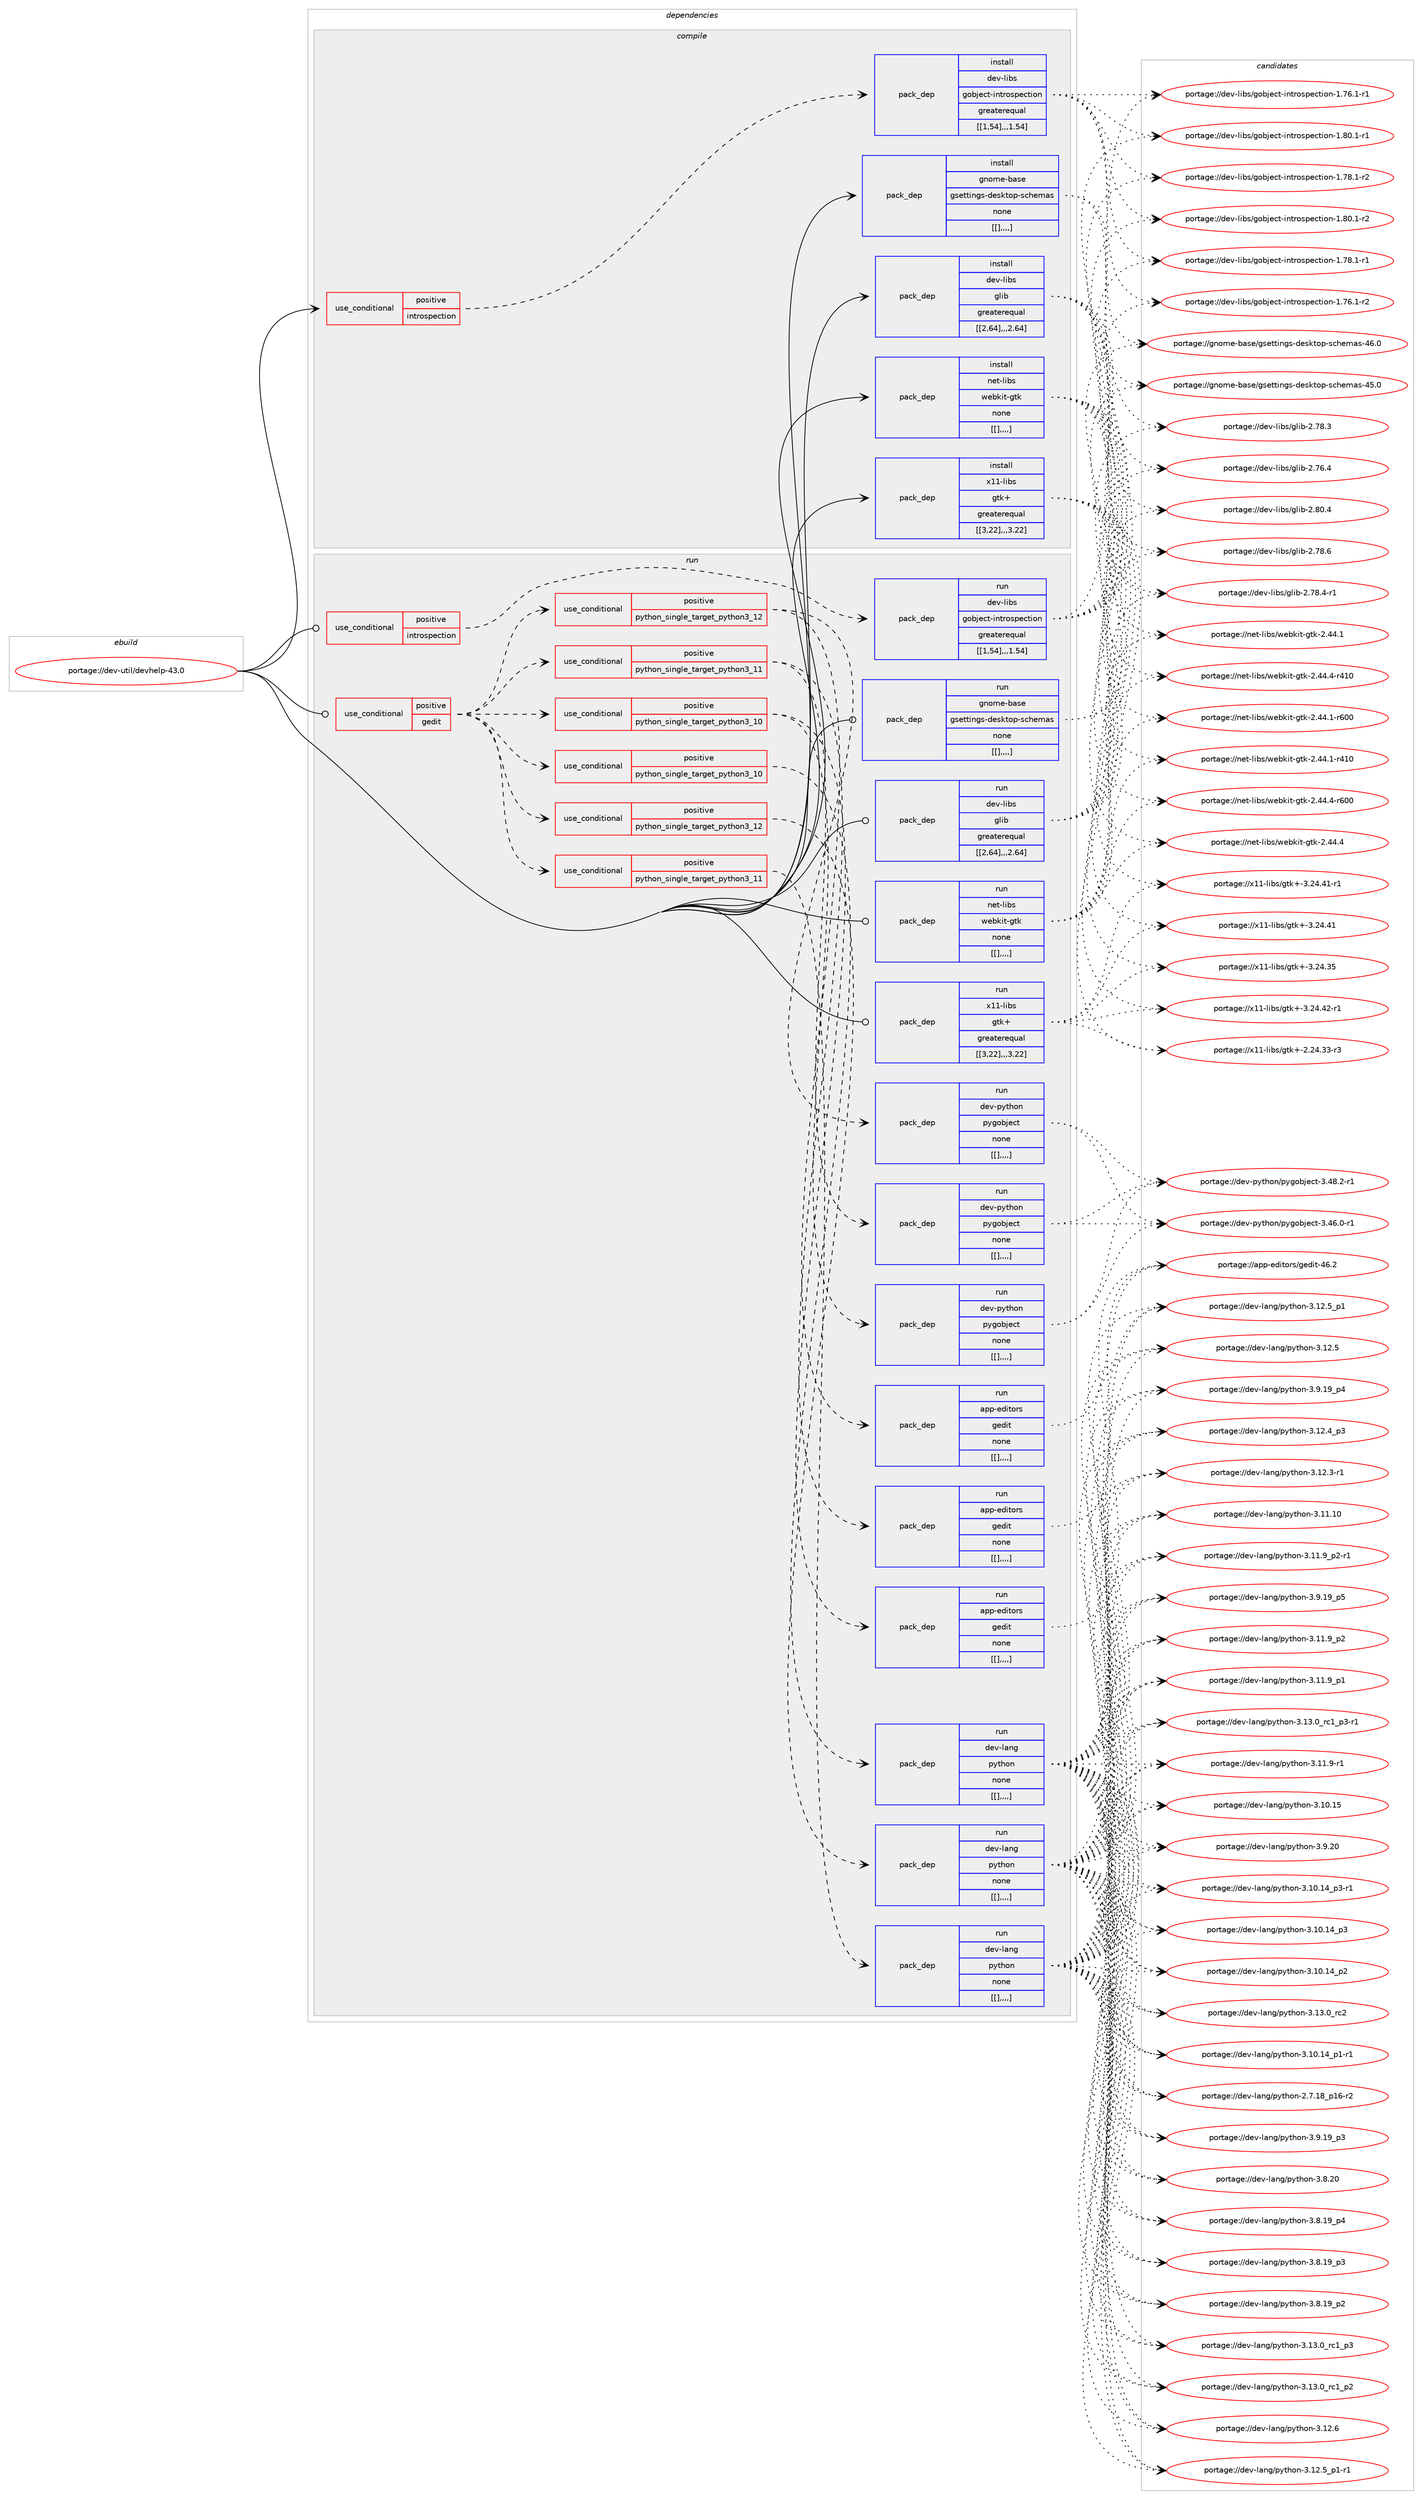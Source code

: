 digraph prolog {

# *************
# Graph options
# *************

newrank=true;
concentrate=true;
compound=true;
graph [rankdir=LR,fontname=Helvetica,fontsize=10,ranksep=1.5];#, ranksep=2.5, nodesep=0.2];
edge  [arrowhead=vee];
node  [fontname=Helvetica,fontsize=10];

# **********
# The ebuild
# **********

subgraph cluster_leftcol {
color=gray;
label=<<i>ebuild</i>>;
id [label="portage://dev-util/devhelp-43.0", color=red, width=4, href="../dev-util/devhelp-43.0.svg"];
}

# ****************
# The dependencies
# ****************

subgraph cluster_midcol {
color=gray;
label=<<i>dependencies</i>>;
subgraph cluster_compile {
fillcolor="#eeeeee";
style=filled;
label=<<i>compile</i>>;
subgraph cond62006 {
dependency217592 [label=<<TABLE BORDER="0" CELLBORDER="1" CELLSPACING="0" CELLPADDING="4"><TR><TD ROWSPAN="3" CELLPADDING="10">use_conditional</TD></TR><TR><TD>positive</TD></TR><TR><TD>introspection</TD></TR></TABLE>>, shape=none, color=red];
subgraph pack154190 {
dependency217593 [label=<<TABLE BORDER="0" CELLBORDER="1" CELLSPACING="0" CELLPADDING="4" WIDTH="220"><TR><TD ROWSPAN="6" CELLPADDING="30">pack_dep</TD></TR><TR><TD WIDTH="110">install</TD></TR><TR><TD>dev-libs</TD></TR><TR><TD>gobject-introspection</TD></TR><TR><TD>greaterequal</TD></TR><TR><TD>[[1,54],,,1.54]</TD></TR></TABLE>>, shape=none, color=blue];
}
dependency217592:e -> dependency217593:w [weight=20,style="dashed",arrowhead="vee"];
}
id:e -> dependency217592:w [weight=20,style="solid",arrowhead="vee"];
subgraph pack154191 {
dependency217594 [label=<<TABLE BORDER="0" CELLBORDER="1" CELLSPACING="0" CELLPADDING="4" WIDTH="220"><TR><TD ROWSPAN="6" CELLPADDING="30">pack_dep</TD></TR><TR><TD WIDTH="110">install</TD></TR><TR><TD>dev-libs</TD></TR><TR><TD>glib</TD></TR><TR><TD>greaterequal</TD></TR><TR><TD>[[2,64],,,2.64]</TD></TR></TABLE>>, shape=none, color=blue];
}
id:e -> dependency217594:w [weight=20,style="solid",arrowhead="vee"];
subgraph pack154192 {
dependency217595 [label=<<TABLE BORDER="0" CELLBORDER="1" CELLSPACING="0" CELLPADDING="4" WIDTH="220"><TR><TD ROWSPAN="6" CELLPADDING="30">pack_dep</TD></TR><TR><TD WIDTH="110">install</TD></TR><TR><TD>gnome-base</TD></TR><TR><TD>gsettings-desktop-schemas</TD></TR><TR><TD>none</TD></TR><TR><TD>[[],,,,]</TD></TR></TABLE>>, shape=none, color=blue];
}
id:e -> dependency217595:w [weight=20,style="solid",arrowhead="vee"];
subgraph pack154193 {
dependency217596 [label=<<TABLE BORDER="0" CELLBORDER="1" CELLSPACING="0" CELLPADDING="4" WIDTH="220"><TR><TD ROWSPAN="6" CELLPADDING="30">pack_dep</TD></TR><TR><TD WIDTH="110">install</TD></TR><TR><TD>net-libs</TD></TR><TR><TD>webkit-gtk</TD></TR><TR><TD>none</TD></TR><TR><TD>[[],,,,]</TD></TR></TABLE>>, shape=none, color=blue];
}
id:e -> dependency217596:w [weight=20,style="solid",arrowhead="vee"];
subgraph pack154194 {
dependency217597 [label=<<TABLE BORDER="0" CELLBORDER="1" CELLSPACING="0" CELLPADDING="4" WIDTH="220"><TR><TD ROWSPAN="6" CELLPADDING="30">pack_dep</TD></TR><TR><TD WIDTH="110">install</TD></TR><TR><TD>x11-libs</TD></TR><TR><TD>gtk+</TD></TR><TR><TD>greaterequal</TD></TR><TR><TD>[[3,22],,,3.22]</TD></TR></TABLE>>, shape=none, color=blue];
}
id:e -> dependency217597:w [weight=20,style="solid",arrowhead="vee"];
}
subgraph cluster_compileandrun {
fillcolor="#eeeeee";
style=filled;
label=<<i>compile and run</i>>;
}
subgraph cluster_run {
fillcolor="#eeeeee";
style=filled;
label=<<i>run</i>>;
subgraph cond62007 {
dependency217598 [label=<<TABLE BORDER="0" CELLBORDER="1" CELLSPACING="0" CELLPADDING="4"><TR><TD ROWSPAN="3" CELLPADDING="10">use_conditional</TD></TR><TR><TD>positive</TD></TR><TR><TD>gedit</TD></TR></TABLE>>, shape=none, color=red];
subgraph cond62008 {
dependency217599 [label=<<TABLE BORDER="0" CELLBORDER="1" CELLSPACING="0" CELLPADDING="4"><TR><TD ROWSPAN="3" CELLPADDING="10">use_conditional</TD></TR><TR><TD>positive</TD></TR><TR><TD>python_single_target_python3_10</TD></TR></TABLE>>, shape=none, color=red];
subgraph pack154195 {
dependency217600 [label=<<TABLE BORDER="0" CELLBORDER="1" CELLSPACING="0" CELLPADDING="4" WIDTH="220"><TR><TD ROWSPAN="6" CELLPADDING="30">pack_dep</TD></TR><TR><TD WIDTH="110">run</TD></TR><TR><TD>dev-lang</TD></TR><TR><TD>python</TD></TR><TR><TD>none</TD></TR><TR><TD>[[],,,,]</TD></TR></TABLE>>, shape=none, color=blue];
}
dependency217599:e -> dependency217600:w [weight=20,style="dashed",arrowhead="vee"];
}
dependency217598:e -> dependency217599:w [weight=20,style="dashed",arrowhead="vee"];
subgraph cond62009 {
dependency217601 [label=<<TABLE BORDER="0" CELLBORDER="1" CELLSPACING="0" CELLPADDING="4"><TR><TD ROWSPAN="3" CELLPADDING="10">use_conditional</TD></TR><TR><TD>positive</TD></TR><TR><TD>python_single_target_python3_11</TD></TR></TABLE>>, shape=none, color=red];
subgraph pack154196 {
dependency217602 [label=<<TABLE BORDER="0" CELLBORDER="1" CELLSPACING="0" CELLPADDING="4" WIDTH="220"><TR><TD ROWSPAN="6" CELLPADDING="30">pack_dep</TD></TR><TR><TD WIDTH="110">run</TD></TR><TR><TD>dev-lang</TD></TR><TR><TD>python</TD></TR><TR><TD>none</TD></TR><TR><TD>[[],,,,]</TD></TR></TABLE>>, shape=none, color=blue];
}
dependency217601:e -> dependency217602:w [weight=20,style="dashed",arrowhead="vee"];
}
dependency217598:e -> dependency217601:w [weight=20,style="dashed",arrowhead="vee"];
subgraph cond62010 {
dependency217603 [label=<<TABLE BORDER="0" CELLBORDER="1" CELLSPACING="0" CELLPADDING="4"><TR><TD ROWSPAN="3" CELLPADDING="10">use_conditional</TD></TR><TR><TD>positive</TD></TR><TR><TD>python_single_target_python3_12</TD></TR></TABLE>>, shape=none, color=red];
subgraph pack154197 {
dependency217604 [label=<<TABLE BORDER="0" CELLBORDER="1" CELLSPACING="0" CELLPADDING="4" WIDTH="220"><TR><TD ROWSPAN="6" CELLPADDING="30">pack_dep</TD></TR><TR><TD WIDTH="110">run</TD></TR><TR><TD>dev-lang</TD></TR><TR><TD>python</TD></TR><TR><TD>none</TD></TR><TR><TD>[[],,,,]</TD></TR></TABLE>>, shape=none, color=blue];
}
dependency217603:e -> dependency217604:w [weight=20,style="dashed",arrowhead="vee"];
}
dependency217598:e -> dependency217603:w [weight=20,style="dashed",arrowhead="vee"];
subgraph cond62011 {
dependency217605 [label=<<TABLE BORDER="0" CELLBORDER="1" CELLSPACING="0" CELLPADDING="4"><TR><TD ROWSPAN="3" CELLPADDING="10">use_conditional</TD></TR><TR><TD>positive</TD></TR><TR><TD>python_single_target_python3_10</TD></TR></TABLE>>, shape=none, color=red];
subgraph pack154198 {
dependency217606 [label=<<TABLE BORDER="0" CELLBORDER="1" CELLSPACING="0" CELLPADDING="4" WIDTH="220"><TR><TD ROWSPAN="6" CELLPADDING="30">pack_dep</TD></TR><TR><TD WIDTH="110">run</TD></TR><TR><TD>app-editors</TD></TR><TR><TD>gedit</TD></TR><TR><TD>none</TD></TR><TR><TD>[[],,,,]</TD></TR></TABLE>>, shape=none, color=blue];
}
dependency217605:e -> dependency217606:w [weight=20,style="dashed",arrowhead="vee"];
subgraph pack154199 {
dependency217607 [label=<<TABLE BORDER="0" CELLBORDER="1" CELLSPACING="0" CELLPADDING="4" WIDTH="220"><TR><TD ROWSPAN="6" CELLPADDING="30">pack_dep</TD></TR><TR><TD WIDTH="110">run</TD></TR><TR><TD>dev-python</TD></TR><TR><TD>pygobject</TD></TR><TR><TD>none</TD></TR><TR><TD>[[],,,,]</TD></TR></TABLE>>, shape=none, color=blue];
}
dependency217605:e -> dependency217607:w [weight=20,style="dashed",arrowhead="vee"];
}
dependency217598:e -> dependency217605:w [weight=20,style="dashed",arrowhead="vee"];
subgraph cond62012 {
dependency217608 [label=<<TABLE BORDER="0" CELLBORDER="1" CELLSPACING="0" CELLPADDING="4"><TR><TD ROWSPAN="3" CELLPADDING="10">use_conditional</TD></TR><TR><TD>positive</TD></TR><TR><TD>python_single_target_python3_11</TD></TR></TABLE>>, shape=none, color=red];
subgraph pack154200 {
dependency217609 [label=<<TABLE BORDER="0" CELLBORDER="1" CELLSPACING="0" CELLPADDING="4" WIDTH="220"><TR><TD ROWSPAN="6" CELLPADDING="30">pack_dep</TD></TR><TR><TD WIDTH="110">run</TD></TR><TR><TD>app-editors</TD></TR><TR><TD>gedit</TD></TR><TR><TD>none</TD></TR><TR><TD>[[],,,,]</TD></TR></TABLE>>, shape=none, color=blue];
}
dependency217608:e -> dependency217609:w [weight=20,style="dashed",arrowhead="vee"];
subgraph pack154201 {
dependency217610 [label=<<TABLE BORDER="0" CELLBORDER="1" CELLSPACING="0" CELLPADDING="4" WIDTH="220"><TR><TD ROWSPAN="6" CELLPADDING="30">pack_dep</TD></TR><TR><TD WIDTH="110">run</TD></TR><TR><TD>dev-python</TD></TR><TR><TD>pygobject</TD></TR><TR><TD>none</TD></TR><TR><TD>[[],,,,]</TD></TR></TABLE>>, shape=none, color=blue];
}
dependency217608:e -> dependency217610:w [weight=20,style="dashed",arrowhead="vee"];
}
dependency217598:e -> dependency217608:w [weight=20,style="dashed",arrowhead="vee"];
subgraph cond62013 {
dependency217611 [label=<<TABLE BORDER="0" CELLBORDER="1" CELLSPACING="0" CELLPADDING="4"><TR><TD ROWSPAN="3" CELLPADDING="10">use_conditional</TD></TR><TR><TD>positive</TD></TR><TR><TD>python_single_target_python3_12</TD></TR></TABLE>>, shape=none, color=red];
subgraph pack154202 {
dependency217612 [label=<<TABLE BORDER="0" CELLBORDER="1" CELLSPACING="0" CELLPADDING="4" WIDTH="220"><TR><TD ROWSPAN="6" CELLPADDING="30">pack_dep</TD></TR><TR><TD WIDTH="110">run</TD></TR><TR><TD>app-editors</TD></TR><TR><TD>gedit</TD></TR><TR><TD>none</TD></TR><TR><TD>[[],,,,]</TD></TR></TABLE>>, shape=none, color=blue];
}
dependency217611:e -> dependency217612:w [weight=20,style="dashed",arrowhead="vee"];
subgraph pack154203 {
dependency217613 [label=<<TABLE BORDER="0" CELLBORDER="1" CELLSPACING="0" CELLPADDING="4" WIDTH="220"><TR><TD ROWSPAN="6" CELLPADDING="30">pack_dep</TD></TR><TR><TD WIDTH="110">run</TD></TR><TR><TD>dev-python</TD></TR><TR><TD>pygobject</TD></TR><TR><TD>none</TD></TR><TR><TD>[[],,,,]</TD></TR></TABLE>>, shape=none, color=blue];
}
dependency217611:e -> dependency217613:w [weight=20,style="dashed",arrowhead="vee"];
}
dependency217598:e -> dependency217611:w [weight=20,style="dashed",arrowhead="vee"];
}
id:e -> dependency217598:w [weight=20,style="solid",arrowhead="odot"];
subgraph cond62014 {
dependency217614 [label=<<TABLE BORDER="0" CELLBORDER="1" CELLSPACING="0" CELLPADDING="4"><TR><TD ROWSPAN="3" CELLPADDING="10">use_conditional</TD></TR><TR><TD>positive</TD></TR><TR><TD>introspection</TD></TR></TABLE>>, shape=none, color=red];
subgraph pack154204 {
dependency217615 [label=<<TABLE BORDER="0" CELLBORDER="1" CELLSPACING="0" CELLPADDING="4" WIDTH="220"><TR><TD ROWSPAN="6" CELLPADDING="30">pack_dep</TD></TR><TR><TD WIDTH="110">run</TD></TR><TR><TD>dev-libs</TD></TR><TR><TD>gobject-introspection</TD></TR><TR><TD>greaterequal</TD></TR><TR><TD>[[1,54],,,1.54]</TD></TR></TABLE>>, shape=none, color=blue];
}
dependency217614:e -> dependency217615:w [weight=20,style="dashed",arrowhead="vee"];
}
id:e -> dependency217614:w [weight=20,style="solid",arrowhead="odot"];
subgraph pack154205 {
dependency217616 [label=<<TABLE BORDER="0" CELLBORDER="1" CELLSPACING="0" CELLPADDING="4" WIDTH="220"><TR><TD ROWSPAN="6" CELLPADDING="30">pack_dep</TD></TR><TR><TD WIDTH="110">run</TD></TR><TR><TD>dev-libs</TD></TR><TR><TD>glib</TD></TR><TR><TD>greaterequal</TD></TR><TR><TD>[[2,64],,,2.64]</TD></TR></TABLE>>, shape=none, color=blue];
}
id:e -> dependency217616:w [weight=20,style="solid",arrowhead="odot"];
subgraph pack154206 {
dependency217617 [label=<<TABLE BORDER="0" CELLBORDER="1" CELLSPACING="0" CELLPADDING="4" WIDTH="220"><TR><TD ROWSPAN="6" CELLPADDING="30">pack_dep</TD></TR><TR><TD WIDTH="110">run</TD></TR><TR><TD>gnome-base</TD></TR><TR><TD>gsettings-desktop-schemas</TD></TR><TR><TD>none</TD></TR><TR><TD>[[],,,,]</TD></TR></TABLE>>, shape=none, color=blue];
}
id:e -> dependency217617:w [weight=20,style="solid",arrowhead="odot"];
subgraph pack154207 {
dependency217618 [label=<<TABLE BORDER="0" CELLBORDER="1" CELLSPACING="0" CELLPADDING="4" WIDTH="220"><TR><TD ROWSPAN="6" CELLPADDING="30">pack_dep</TD></TR><TR><TD WIDTH="110">run</TD></TR><TR><TD>net-libs</TD></TR><TR><TD>webkit-gtk</TD></TR><TR><TD>none</TD></TR><TR><TD>[[],,,,]</TD></TR></TABLE>>, shape=none, color=blue];
}
id:e -> dependency217618:w [weight=20,style="solid",arrowhead="odot"];
subgraph pack154208 {
dependency217619 [label=<<TABLE BORDER="0" CELLBORDER="1" CELLSPACING="0" CELLPADDING="4" WIDTH="220"><TR><TD ROWSPAN="6" CELLPADDING="30">pack_dep</TD></TR><TR><TD WIDTH="110">run</TD></TR><TR><TD>x11-libs</TD></TR><TR><TD>gtk+</TD></TR><TR><TD>greaterequal</TD></TR><TR><TD>[[3,22],,,3.22]</TD></TR></TABLE>>, shape=none, color=blue];
}
id:e -> dependency217619:w [weight=20,style="solid",arrowhead="odot"];
}
}

# **************
# The candidates
# **************

subgraph cluster_choices {
rank=same;
color=gray;
label=<<i>candidates</i>>;

subgraph choice154190 {
color=black;
nodesep=1;
choice10010111845108105981154710311198106101991164510511011611411111511210199116105111110454946564846494511450 [label="portage://dev-libs/gobject-introspection-1.80.1-r2", color=red, width=4,href="../dev-libs/gobject-introspection-1.80.1-r2.svg"];
choice10010111845108105981154710311198106101991164510511011611411111511210199116105111110454946564846494511449 [label="portage://dev-libs/gobject-introspection-1.80.1-r1", color=red, width=4,href="../dev-libs/gobject-introspection-1.80.1-r1.svg"];
choice10010111845108105981154710311198106101991164510511011611411111511210199116105111110454946555646494511450 [label="portage://dev-libs/gobject-introspection-1.78.1-r2", color=red, width=4,href="../dev-libs/gobject-introspection-1.78.1-r2.svg"];
choice10010111845108105981154710311198106101991164510511011611411111511210199116105111110454946555646494511449 [label="portage://dev-libs/gobject-introspection-1.78.1-r1", color=red, width=4,href="../dev-libs/gobject-introspection-1.78.1-r1.svg"];
choice10010111845108105981154710311198106101991164510511011611411111511210199116105111110454946555446494511450 [label="portage://dev-libs/gobject-introspection-1.76.1-r2", color=red, width=4,href="../dev-libs/gobject-introspection-1.76.1-r2.svg"];
choice10010111845108105981154710311198106101991164510511011611411111511210199116105111110454946555446494511449 [label="portage://dev-libs/gobject-introspection-1.76.1-r1", color=red, width=4,href="../dev-libs/gobject-introspection-1.76.1-r1.svg"];
dependency217593:e -> choice10010111845108105981154710311198106101991164510511011611411111511210199116105111110454946564846494511450:w [style=dotted,weight="100"];
dependency217593:e -> choice10010111845108105981154710311198106101991164510511011611411111511210199116105111110454946564846494511449:w [style=dotted,weight="100"];
dependency217593:e -> choice10010111845108105981154710311198106101991164510511011611411111511210199116105111110454946555646494511450:w [style=dotted,weight="100"];
dependency217593:e -> choice10010111845108105981154710311198106101991164510511011611411111511210199116105111110454946555646494511449:w [style=dotted,weight="100"];
dependency217593:e -> choice10010111845108105981154710311198106101991164510511011611411111511210199116105111110454946555446494511450:w [style=dotted,weight="100"];
dependency217593:e -> choice10010111845108105981154710311198106101991164510511011611411111511210199116105111110454946555446494511449:w [style=dotted,weight="100"];
}
subgraph choice154191 {
color=black;
nodesep=1;
choice1001011184510810598115471031081059845504656484652 [label="portage://dev-libs/glib-2.80.4", color=red, width=4,href="../dev-libs/glib-2.80.4.svg"];
choice1001011184510810598115471031081059845504655564654 [label="portage://dev-libs/glib-2.78.6", color=red, width=4,href="../dev-libs/glib-2.78.6.svg"];
choice10010111845108105981154710310810598455046555646524511449 [label="portage://dev-libs/glib-2.78.4-r1", color=red, width=4,href="../dev-libs/glib-2.78.4-r1.svg"];
choice1001011184510810598115471031081059845504655564651 [label="portage://dev-libs/glib-2.78.3", color=red, width=4,href="../dev-libs/glib-2.78.3.svg"];
choice1001011184510810598115471031081059845504655544652 [label="portage://dev-libs/glib-2.76.4", color=red, width=4,href="../dev-libs/glib-2.76.4.svg"];
dependency217594:e -> choice1001011184510810598115471031081059845504656484652:w [style=dotted,weight="100"];
dependency217594:e -> choice1001011184510810598115471031081059845504655564654:w [style=dotted,weight="100"];
dependency217594:e -> choice10010111845108105981154710310810598455046555646524511449:w [style=dotted,weight="100"];
dependency217594:e -> choice1001011184510810598115471031081059845504655564651:w [style=dotted,weight="100"];
dependency217594:e -> choice1001011184510810598115471031081059845504655544652:w [style=dotted,weight="100"];
}
subgraph choice154192 {
color=black;
nodesep=1;
choice10311011110910145989711510147103115101116116105110103115451001011151071161111124511599104101109971154552544648 [label="portage://gnome-base/gsettings-desktop-schemas-46.0", color=red, width=4,href="../gnome-base/gsettings-desktop-schemas-46.0.svg"];
choice10311011110910145989711510147103115101116116105110103115451001011151071161111124511599104101109971154552534648 [label="portage://gnome-base/gsettings-desktop-schemas-45.0", color=red, width=4,href="../gnome-base/gsettings-desktop-schemas-45.0.svg"];
dependency217595:e -> choice10311011110910145989711510147103115101116116105110103115451001011151071161111124511599104101109971154552544648:w [style=dotted,weight="100"];
dependency217595:e -> choice10311011110910145989711510147103115101116116105110103115451001011151071161111124511599104101109971154552534648:w [style=dotted,weight="100"];
}
subgraph choice154193 {
color=black;
nodesep=1;
choice11010111645108105981154711910198107105116451031161074550465252465245114544848 [label="portage://net-libs/webkit-gtk-2.44.4-r600", color=red, width=4,href="../net-libs/webkit-gtk-2.44.4-r600.svg"];
choice11010111645108105981154711910198107105116451031161074550465252465245114524948 [label="portage://net-libs/webkit-gtk-2.44.4-r410", color=red, width=4,href="../net-libs/webkit-gtk-2.44.4-r410.svg"];
choice110101116451081059811547119101981071051164510311610745504652524652 [label="portage://net-libs/webkit-gtk-2.44.4", color=red, width=4,href="../net-libs/webkit-gtk-2.44.4.svg"];
choice11010111645108105981154711910198107105116451031161074550465252464945114544848 [label="portage://net-libs/webkit-gtk-2.44.1-r600", color=red, width=4,href="../net-libs/webkit-gtk-2.44.1-r600.svg"];
choice11010111645108105981154711910198107105116451031161074550465252464945114524948 [label="portage://net-libs/webkit-gtk-2.44.1-r410", color=red, width=4,href="../net-libs/webkit-gtk-2.44.1-r410.svg"];
choice110101116451081059811547119101981071051164510311610745504652524649 [label="portage://net-libs/webkit-gtk-2.44.1", color=red, width=4,href="../net-libs/webkit-gtk-2.44.1.svg"];
dependency217596:e -> choice11010111645108105981154711910198107105116451031161074550465252465245114544848:w [style=dotted,weight="100"];
dependency217596:e -> choice11010111645108105981154711910198107105116451031161074550465252465245114524948:w [style=dotted,weight="100"];
dependency217596:e -> choice110101116451081059811547119101981071051164510311610745504652524652:w [style=dotted,weight="100"];
dependency217596:e -> choice11010111645108105981154711910198107105116451031161074550465252464945114544848:w [style=dotted,weight="100"];
dependency217596:e -> choice11010111645108105981154711910198107105116451031161074550465252464945114524948:w [style=dotted,weight="100"];
dependency217596:e -> choice110101116451081059811547119101981071051164510311610745504652524649:w [style=dotted,weight="100"];
}
subgraph choice154194 {
color=black;
nodesep=1;
choice12049494510810598115471031161074345514650524652504511449 [label="portage://x11-libs/gtk+-3.24.42-r1", color=red, width=4,href="../x11-libs/gtk+-3.24.42-r1.svg"];
choice12049494510810598115471031161074345514650524652494511449 [label="portage://x11-libs/gtk+-3.24.41-r1", color=red, width=4,href="../x11-libs/gtk+-3.24.41-r1.svg"];
choice1204949451081059811547103116107434551465052465249 [label="portage://x11-libs/gtk+-3.24.41", color=red, width=4,href="../x11-libs/gtk+-3.24.41.svg"];
choice1204949451081059811547103116107434551465052465153 [label="portage://x11-libs/gtk+-3.24.35", color=red, width=4,href="../x11-libs/gtk+-3.24.35.svg"];
choice12049494510810598115471031161074345504650524651514511451 [label="portage://x11-libs/gtk+-2.24.33-r3", color=red, width=4,href="../x11-libs/gtk+-2.24.33-r3.svg"];
dependency217597:e -> choice12049494510810598115471031161074345514650524652504511449:w [style=dotted,weight="100"];
dependency217597:e -> choice12049494510810598115471031161074345514650524652494511449:w [style=dotted,weight="100"];
dependency217597:e -> choice1204949451081059811547103116107434551465052465249:w [style=dotted,weight="100"];
dependency217597:e -> choice1204949451081059811547103116107434551465052465153:w [style=dotted,weight="100"];
dependency217597:e -> choice12049494510810598115471031161074345504650524651514511451:w [style=dotted,weight="100"];
}
subgraph choice154195 {
color=black;
nodesep=1;
choice10010111845108971101034711212111610411111045514649514648951149950 [label="portage://dev-lang/python-3.13.0_rc2", color=red, width=4,href="../dev-lang/python-3.13.0_rc2.svg"];
choice1001011184510897110103471121211161041111104551464951464895114994995112514511449 [label="portage://dev-lang/python-3.13.0_rc1_p3-r1", color=red, width=4,href="../dev-lang/python-3.13.0_rc1_p3-r1.svg"];
choice100101118451089711010347112121116104111110455146495146489511499499511251 [label="portage://dev-lang/python-3.13.0_rc1_p3", color=red, width=4,href="../dev-lang/python-3.13.0_rc1_p3.svg"];
choice100101118451089711010347112121116104111110455146495146489511499499511250 [label="portage://dev-lang/python-3.13.0_rc1_p2", color=red, width=4,href="../dev-lang/python-3.13.0_rc1_p2.svg"];
choice10010111845108971101034711212111610411111045514649504654 [label="portage://dev-lang/python-3.12.6", color=red, width=4,href="../dev-lang/python-3.12.6.svg"];
choice1001011184510897110103471121211161041111104551464950465395112494511449 [label="portage://dev-lang/python-3.12.5_p1-r1", color=red, width=4,href="../dev-lang/python-3.12.5_p1-r1.svg"];
choice100101118451089711010347112121116104111110455146495046539511249 [label="portage://dev-lang/python-3.12.5_p1", color=red, width=4,href="../dev-lang/python-3.12.5_p1.svg"];
choice10010111845108971101034711212111610411111045514649504653 [label="portage://dev-lang/python-3.12.5", color=red, width=4,href="../dev-lang/python-3.12.5.svg"];
choice100101118451089711010347112121116104111110455146495046529511251 [label="portage://dev-lang/python-3.12.4_p3", color=red, width=4,href="../dev-lang/python-3.12.4_p3.svg"];
choice100101118451089711010347112121116104111110455146495046514511449 [label="portage://dev-lang/python-3.12.3-r1", color=red, width=4,href="../dev-lang/python-3.12.3-r1.svg"];
choice1001011184510897110103471121211161041111104551464949464948 [label="portage://dev-lang/python-3.11.10", color=red, width=4,href="../dev-lang/python-3.11.10.svg"];
choice1001011184510897110103471121211161041111104551464949465795112504511449 [label="portage://dev-lang/python-3.11.9_p2-r1", color=red, width=4,href="../dev-lang/python-3.11.9_p2-r1.svg"];
choice100101118451089711010347112121116104111110455146494946579511250 [label="portage://dev-lang/python-3.11.9_p2", color=red, width=4,href="../dev-lang/python-3.11.9_p2.svg"];
choice100101118451089711010347112121116104111110455146494946579511249 [label="portage://dev-lang/python-3.11.9_p1", color=red, width=4,href="../dev-lang/python-3.11.9_p1.svg"];
choice100101118451089711010347112121116104111110455146494946574511449 [label="portage://dev-lang/python-3.11.9-r1", color=red, width=4,href="../dev-lang/python-3.11.9-r1.svg"];
choice1001011184510897110103471121211161041111104551464948464953 [label="portage://dev-lang/python-3.10.15", color=red, width=4,href="../dev-lang/python-3.10.15.svg"];
choice100101118451089711010347112121116104111110455146494846495295112514511449 [label="portage://dev-lang/python-3.10.14_p3-r1", color=red, width=4,href="../dev-lang/python-3.10.14_p3-r1.svg"];
choice10010111845108971101034711212111610411111045514649484649529511251 [label="portage://dev-lang/python-3.10.14_p3", color=red, width=4,href="../dev-lang/python-3.10.14_p3.svg"];
choice10010111845108971101034711212111610411111045514649484649529511250 [label="portage://dev-lang/python-3.10.14_p2", color=red, width=4,href="../dev-lang/python-3.10.14_p2.svg"];
choice100101118451089711010347112121116104111110455146494846495295112494511449 [label="portage://dev-lang/python-3.10.14_p1-r1", color=red, width=4,href="../dev-lang/python-3.10.14_p1-r1.svg"];
choice10010111845108971101034711212111610411111045514657465048 [label="portage://dev-lang/python-3.9.20", color=red, width=4,href="../dev-lang/python-3.9.20.svg"];
choice100101118451089711010347112121116104111110455146574649579511253 [label="portage://dev-lang/python-3.9.19_p5", color=red, width=4,href="../dev-lang/python-3.9.19_p5.svg"];
choice100101118451089711010347112121116104111110455146574649579511252 [label="portage://dev-lang/python-3.9.19_p4", color=red, width=4,href="../dev-lang/python-3.9.19_p4.svg"];
choice100101118451089711010347112121116104111110455146574649579511251 [label="portage://dev-lang/python-3.9.19_p3", color=red, width=4,href="../dev-lang/python-3.9.19_p3.svg"];
choice10010111845108971101034711212111610411111045514656465048 [label="portage://dev-lang/python-3.8.20", color=red, width=4,href="../dev-lang/python-3.8.20.svg"];
choice100101118451089711010347112121116104111110455146564649579511252 [label="portage://dev-lang/python-3.8.19_p4", color=red, width=4,href="../dev-lang/python-3.8.19_p4.svg"];
choice100101118451089711010347112121116104111110455146564649579511251 [label="portage://dev-lang/python-3.8.19_p3", color=red, width=4,href="../dev-lang/python-3.8.19_p3.svg"];
choice100101118451089711010347112121116104111110455146564649579511250 [label="portage://dev-lang/python-3.8.19_p2", color=red, width=4,href="../dev-lang/python-3.8.19_p2.svg"];
choice100101118451089711010347112121116104111110455046554649569511249544511450 [label="portage://dev-lang/python-2.7.18_p16-r2", color=red, width=4,href="../dev-lang/python-2.7.18_p16-r2.svg"];
dependency217600:e -> choice10010111845108971101034711212111610411111045514649514648951149950:w [style=dotted,weight="100"];
dependency217600:e -> choice1001011184510897110103471121211161041111104551464951464895114994995112514511449:w [style=dotted,weight="100"];
dependency217600:e -> choice100101118451089711010347112121116104111110455146495146489511499499511251:w [style=dotted,weight="100"];
dependency217600:e -> choice100101118451089711010347112121116104111110455146495146489511499499511250:w [style=dotted,weight="100"];
dependency217600:e -> choice10010111845108971101034711212111610411111045514649504654:w [style=dotted,weight="100"];
dependency217600:e -> choice1001011184510897110103471121211161041111104551464950465395112494511449:w [style=dotted,weight="100"];
dependency217600:e -> choice100101118451089711010347112121116104111110455146495046539511249:w [style=dotted,weight="100"];
dependency217600:e -> choice10010111845108971101034711212111610411111045514649504653:w [style=dotted,weight="100"];
dependency217600:e -> choice100101118451089711010347112121116104111110455146495046529511251:w [style=dotted,weight="100"];
dependency217600:e -> choice100101118451089711010347112121116104111110455146495046514511449:w [style=dotted,weight="100"];
dependency217600:e -> choice1001011184510897110103471121211161041111104551464949464948:w [style=dotted,weight="100"];
dependency217600:e -> choice1001011184510897110103471121211161041111104551464949465795112504511449:w [style=dotted,weight="100"];
dependency217600:e -> choice100101118451089711010347112121116104111110455146494946579511250:w [style=dotted,weight="100"];
dependency217600:e -> choice100101118451089711010347112121116104111110455146494946579511249:w [style=dotted,weight="100"];
dependency217600:e -> choice100101118451089711010347112121116104111110455146494946574511449:w [style=dotted,weight="100"];
dependency217600:e -> choice1001011184510897110103471121211161041111104551464948464953:w [style=dotted,weight="100"];
dependency217600:e -> choice100101118451089711010347112121116104111110455146494846495295112514511449:w [style=dotted,weight="100"];
dependency217600:e -> choice10010111845108971101034711212111610411111045514649484649529511251:w [style=dotted,weight="100"];
dependency217600:e -> choice10010111845108971101034711212111610411111045514649484649529511250:w [style=dotted,weight="100"];
dependency217600:e -> choice100101118451089711010347112121116104111110455146494846495295112494511449:w [style=dotted,weight="100"];
dependency217600:e -> choice10010111845108971101034711212111610411111045514657465048:w [style=dotted,weight="100"];
dependency217600:e -> choice100101118451089711010347112121116104111110455146574649579511253:w [style=dotted,weight="100"];
dependency217600:e -> choice100101118451089711010347112121116104111110455146574649579511252:w [style=dotted,weight="100"];
dependency217600:e -> choice100101118451089711010347112121116104111110455146574649579511251:w [style=dotted,weight="100"];
dependency217600:e -> choice10010111845108971101034711212111610411111045514656465048:w [style=dotted,weight="100"];
dependency217600:e -> choice100101118451089711010347112121116104111110455146564649579511252:w [style=dotted,weight="100"];
dependency217600:e -> choice100101118451089711010347112121116104111110455146564649579511251:w [style=dotted,weight="100"];
dependency217600:e -> choice100101118451089711010347112121116104111110455146564649579511250:w [style=dotted,weight="100"];
dependency217600:e -> choice100101118451089711010347112121116104111110455046554649569511249544511450:w [style=dotted,weight="100"];
}
subgraph choice154196 {
color=black;
nodesep=1;
choice10010111845108971101034711212111610411111045514649514648951149950 [label="portage://dev-lang/python-3.13.0_rc2", color=red, width=4,href="../dev-lang/python-3.13.0_rc2.svg"];
choice1001011184510897110103471121211161041111104551464951464895114994995112514511449 [label="portage://dev-lang/python-3.13.0_rc1_p3-r1", color=red, width=4,href="../dev-lang/python-3.13.0_rc1_p3-r1.svg"];
choice100101118451089711010347112121116104111110455146495146489511499499511251 [label="portage://dev-lang/python-3.13.0_rc1_p3", color=red, width=4,href="../dev-lang/python-3.13.0_rc1_p3.svg"];
choice100101118451089711010347112121116104111110455146495146489511499499511250 [label="portage://dev-lang/python-3.13.0_rc1_p2", color=red, width=4,href="../dev-lang/python-3.13.0_rc1_p2.svg"];
choice10010111845108971101034711212111610411111045514649504654 [label="portage://dev-lang/python-3.12.6", color=red, width=4,href="../dev-lang/python-3.12.6.svg"];
choice1001011184510897110103471121211161041111104551464950465395112494511449 [label="portage://dev-lang/python-3.12.5_p1-r1", color=red, width=4,href="../dev-lang/python-3.12.5_p1-r1.svg"];
choice100101118451089711010347112121116104111110455146495046539511249 [label="portage://dev-lang/python-3.12.5_p1", color=red, width=4,href="../dev-lang/python-3.12.5_p1.svg"];
choice10010111845108971101034711212111610411111045514649504653 [label="portage://dev-lang/python-3.12.5", color=red, width=4,href="../dev-lang/python-3.12.5.svg"];
choice100101118451089711010347112121116104111110455146495046529511251 [label="portage://dev-lang/python-3.12.4_p3", color=red, width=4,href="../dev-lang/python-3.12.4_p3.svg"];
choice100101118451089711010347112121116104111110455146495046514511449 [label="portage://dev-lang/python-3.12.3-r1", color=red, width=4,href="../dev-lang/python-3.12.3-r1.svg"];
choice1001011184510897110103471121211161041111104551464949464948 [label="portage://dev-lang/python-3.11.10", color=red, width=4,href="../dev-lang/python-3.11.10.svg"];
choice1001011184510897110103471121211161041111104551464949465795112504511449 [label="portage://dev-lang/python-3.11.9_p2-r1", color=red, width=4,href="../dev-lang/python-3.11.9_p2-r1.svg"];
choice100101118451089711010347112121116104111110455146494946579511250 [label="portage://dev-lang/python-3.11.9_p2", color=red, width=4,href="../dev-lang/python-3.11.9_p2.svg"];
choice100101118451089711010347112121116104111110455146494946579511249 [label="portage://dev-lang/python-3.11.9_p1", color=red, width=4,href="../dev-lang/python-3.11.9_p1.svg"];
choice100101118451089711010347112121116104111110455146494946574511449 [label="portage://dev-lang/python-3.11.9-r1", color=red, width=4,href="../dev-lang/python-3.11.9-r1.svg"];
choice1001011184510897110103471121211161041111104551464948464953 [label="portage://dev-lang/python-3.10.15", color=red, width=4,href="../dev-lang/python-3.10.15.svg"];
choice100101118451089711010347112121116104111110455146494846495295112514511449 [label="portage://dev-lang/python-3.10.14_p3-r1", color=red, width=4,href="../dev-lang/python-3.10.14_p3-r1.svg"];
choice10010111845108971101034711212111610411111045514649484649529511251 [label="portage://dev-lang/python-3.10.14_p3", color=red, width=4,href="../dev-lang/python-3.10.14_p3.svg"];
choice10010111845108971101034711212111610411111045514649484649529511250 [label="portage://dev-lang/python-3.10.14_p2", color=red, width=4,href="../dev-lang/python-3.10.14_p2.svg"];
choice100101118451089711010347112121116104111110455146494846495295112494511449 [label="portage://dev-lang/python-3.10.14_p1-r1", color=red, width=4,href="../dev-lang/python-3.10.14_p1-r1.svg"];
choice10010111845108971101034711212111610411111045514657465048 [label="portage://dev-lang/python-3.9.20", color=red, width=4,href="../dev-lang/python-3.9.20.svg"];
choice100101118451089711010347112121116104111110455146574649579511253 [label="portage://dev-lang/python-3.9.19_p5", color=red, width=4,href="../dev-lang/python-3.9.19_p5.svg"];
choice100101118451089711010347112121116104111110455146574649579511252 [label="portage://dev-lang/python-3.9.19_p4", color=red, width=4,href="../dev-lang/python-3.9.19_p4.svg"];
choice100101118451089711010347112121116104111110455146574649579511251 [label="portage://dev-lang/python-3.9.19_p3", color=red, width=4,href="../dev-lang/python-3.9.19_p3.svg"];
choice10010111845108971101034711212111610411111045514656465048 [label="portage://dev-lang/python-3.8.20", color=red, width=4,href="../dev-lang/python-3.8.20.svg"];
choice100101118451089711010347112121116104111110455146564649579511252 [label="portage://dev-lang/python-3.8.19_p4", color=red, width=4,href="../dev-lang/python-3.8.19_p4.svg"];
choice100101118451089711010347112121116104111110455146564649579511251 [label="portage://dev-lang/python-3.8.19_p3", color=red, width=4,href="../dev-lang/python-3.8.19_p3.svg"];
choice100101118451089711010347112121116104111110455146564649579511250 [label="portage://dev-lang/python-3.8.19_p2", color=red, width=4,href="../dev-lang/python-3.8.19_p2.svg"];
choice100101118451089711010347112121116104111110455046554649569511249544511450 [label="portage://dev-lang/python-2.7.18_p16-r2", color=red, width=4,href="../dev-lang/python-2.7.18_p16-r2.svg"];
dependency217602:e -> choice10010111845108971101034711212111610411111045514649514648951149950:w [style=dotted,weight="100"];
dependency217602:e -> choice1001011184510897110103471121211161041111104551464951464895114994995112514511449:w [style=dotted,weight="100"];
dependency217602:e -> choice100101118451089711010347112121116104111110455146495146489511499499511251:w [style=dotted,weight="100"];
dependency217602:e -> choice100101118451089711010347112121116104111110455146495146489511499499511250:w [style=dotted,weight="100"];
dependency217602:e -> choice10010111845108971101034711212111610411111045514649504654:w [style=dotted,weight="100"];
dependency217602:e -> choice1001011184510897110103471121211161041111104551464950465395112494511449:w [style=dotted,weight="100"];
dependency217602:e -> choice100101118451089711010347112121116104111110455146495046539511249:w [style=dotted,weight="100"];
dependency217602:e -> choice10010111845108971101034711212111610411111045514649504653:w [style=dotted,weight="100"];
dependency217602:e -> choice100101118451089711010347112121116104111110455146495046529511251:w [style=dotted,weight="100"];
dependency217602:e -> choice100101118451089711010347112121116104111110455146495046514511449:w [style=dotted,weight="100"];
dependency217602:e -> choice1001011184510897110103471121211161041111104551464949464948:w [style=dotted,weight="100"];
dependency217602:e -> choice1001011184510897110103471121211161041111104551464949465795112504511449:w [style=dotted,weight="100"];
dependency217602:e -> choice100101118451089711010347112121116104111110455146494946579511250:w [style=dotted,weight="100"];
dependency217602:e -> choice100101118451089711010347112121116104111110455146494946579511249:w [style=dotted,weight="100"];
dependency217602:e -> choice100101118451089711010347112121116104111110455146494946574511449:w [style=dotted,weight="100"];
dependency217602:e -> choice1001011184510897110103471121211161041111104551464948464953:w [style=dotted,weight="100"];
dependency217602:e -> choice100101118451089711010347112121116104111110455146494846495295112514511449:w [style=dotted,weight="100"];
dependency217602:e -> choice10010111845108971101034711212111610411111045514649484649529511251:w [style=dotted,weight="100"];
dependency217602:e -> choice10010111845108971101034711212111610411111045514649484649529511250:w [style=dotted,weight="100"];
dependency217602:e -> choice100101118451089711010347112121116104111110455146494846495295112494511449:w [style=dotted,weight="100"];
dependency217602:e -> choice10010111845108971101034711212111610411111045514657465048:w [style=dotted,weight="100"];
dependency217602:e -> choice100101118451089711010347112121116104111110455146574649579511253:w [style=dotted,weight="100"];
dependency217602:e -> choice100101118451089711010347112121116104111110455146574649579511252:w [style=dotted,weight="100"];
dependency217602:e -> choice100101118451089711010347112121116104111110455146574649579511251:w [style=dotted,weight="100"];
dependency217602:e -> choice10010111845108971101034711212111610411111045514656465048:w [style=dotted,weight="100"];
dependency217602:e -> choice100101118451089711010347112121116104111110455146564649579511252:w [style=dotted,weight="100"];
dependency217602:e -> choice100101118451089711010347112121116104111110455146564649579511251:w [style=dotted,weight="100"];
dependency217602:e -> choice100101118451089711010347112121116104111110455146564649579511250:w [style=dotted,weight="100"];
dependency217602:e -> choice100101118451089711010347112121116104111110455046554649569511249544511450:w [style=dotted,weight="100"];
}
subgraph choice154197 {
color=black;
nodesep=1;
choice10010111845108971101034711212111610411111045514649514648951149950 [label="portage://dev-lang/python-3.13.0_rc2", color=red, width=4,href="../dev-lang/python-3.13.0_rc2.svg"];
choice1001011184510897110103471121211161041111104551464951464895114994995112514511449 [label="portage://dev-lang/python-3.13.0_rc1_p3-r1", color=red, width=4,href="../dev-lang/python-3.13.0_rc1_p3-r1.svg"];
choice100101118451089711010347112121116104111110455146495146489511499499511251 [label="portage://dev-lang/python-3.13.0_rc1_p3", color=red, width=4,href="../dev-lang/python-3.13.0_rc1_p3.svg"];
choice100101118451089711010347112121116104111110455146495146489511499499511250 [label="portage://dev-lang/python-3.13.0_rc1_p2", color=red, width=4,href="../dev-lang/python-3.13.0_rc1_p2.svg"];
choice10010111845108971101034711212111610411111045514649504654 [label="portage://dev-lang/python-3.12.6", color=red, width=4,href="../dev-lang/python-3.12.6.svg"];
choice1001011184510897110103471121211161041111104551464950465395112494511449 [label="portage://dev-lang/python-3.12.5_p1-r1", color=red, width=4,href="../dev-lang/python-3.12.5_p1-r1.svg"];
choice100101118451089711010347112121116104111110455146495046539511249 [label="portage://dev-lang/python-3.12.5_p1", color=red, width=4,href="../dev-lang/python-3.12.5_p1.svg"];
choice10010111845108971101034711212111610411111045514649504653 [label="portage://dev-lang/python-3.12.5", color=red, width=4,href="../dev-lang/python-3.12.5.svg"];
choice100101118451089711010347112121116104111110455146495046529511251 [label="portage://dev-lang/python-3.12.4_p3", color=red, width=4,href="../dev-lang/python-3.12.4_p3.svg"];
choice100101118451089711010347112121116104111110455146495046514511449 [label="portage://dev-lang/python-3.12.3-r1", color=red, width=4,href="../dev-lang/python-3.12.3-r1.svg"];
choice1001011184510897110103471121211161041111104551464949464948 [label="portage://dev-lang/python-3.11.10", color=red, width=4,href="../dev-lang/python-3.11.10.svg"];
choice1001011184510897110103471121211161041111104551464949465795112504511449 [label="portage://dev-lang/python-3.11.9_p2-r1", color=red, width=4,href="../dev-lang/python-3.11.9_p2-r1.svg"];
choice100101118451089711010347112121116104111110455146494946579511250 [label="portage://dev-lang/python-3.11.9_p2", color=red, width=4,href="../dev-lang/python-3.11.9_p2.svg"];
choice100101118451089711010347112121116104111110455146494946579511249 [label="portage://dev-lang/python-3.11.9_p1", color=red, width=4,href="../dev-lang/python-3.11.9_p1.svg"];
choice100101118451089711010347112121116104111110455146494946574511449 [label="portage://dev-lang/python-3.11.9-r1", color=red, width=4,href="../dev-lang/python-3.11.9-r1.svg"];
choice1001011184510897110103471121211161041111104551464948464953 [label="portage://dev-lang/python-3.10.15", color=red, width=4,href="../dev-lang/python-3.10.15.svg"];
choice100101118451089711010347112121116104111110455146494846495295112514511449 [label="portage://dev-lang/python-3.10.14_p3-r1", color=red, width=4,href="../dev-lang/python-3.10.14_p3-r1.svg"];
choice10010111845108971101034711212111610411111045514649484649529511251 [label="portage://dev-lang/python-3.10.14_p3", color=red, width=4,href="../dev-lang/python-3.10.14_p3.svg"];
choice10010111845108971101034711212111610411111045514649484649529511250 [label="portage://dev-lang/python-3.10.14_p2", color=red, width=4,href="../dev-lang/python-3.10.14_p2.svg"];
choice100101118451089711010347112121116104111110455146494846495295112494511449 [label="portage://dev-lang/python-3.10.14_p1-r1", color=red, width=4,href="../dev-lang/python-3.10.14_p1-r1.svg"];
choice10010111845108971101034711212111610411111045514657465048 [label="portage://dev-lang/python-3.9.20", color=red, width=4,href="../dev-lang/python-3.9.20.svg"];
choice100101118451089711010347112121116104111110455146574649579511253 [label="portage://dev-lang/python-3.9.19_p5", color=red, width=4,href="../dev-lang/python-3.9.19_p5.svg"];
choice100101118451089711010347112121116104111110455146574649579511252 [label="portage://dev-lang/python-3.9.19_p4", color=red, width=4,href="../dev-lang/python-3.9.19_p4.svg"];
choice100101118451089711010347112121116104111110455146574649579511251 [label="portage://dev-lang/python-3.9.19_p3", color=red, width=4,href="../dev-lang/python-3.9.19_p3.svg"];
choice10010111845108971101034711212111610411111045514656465048 [label="portage://dev-lang/python-3.8.20", color=red, width=4,href="../dev-lang/python-3.8.20.svg"];
choice100101118451089711010347112121116104111110455146564649579511252 [label="portage://dev-lang/python-3.8.19_p4", color=red, width=4,href="../dev-lang/python-3.8.19_p4.svg"];
choice100101118451089711010347112121116104111110455146564649579511251 [label="portage://dev-lang/python-3.8.19_p3", color=red, width=4,href="../dev-lang/python-3.8.19_p3.svg"];
choice100101118451089711010347112121116104111110455146564649579511250 [label="portage://dev-lang/python-3.8.19_p2", color=red, width=4,href="../dev-lang/python-3.8.19_p2.svg"];
choice100101118451089711010347112121116104111110455046554649569511249544511450 [label="portage://dev-lang/python-2.7.18_p16-r2", color=red, width=4,href="../dev-lang/python-2.7.18_p16-r2.svg"];
dependency217604:e -> choice10010111845108971101034711212111610411111045514649514648951149950:w [style=dotted,weight="100"];
dependency217604:e -> choice1001011184510897110103471121211161041111104551464951464895114994995112514511449:w [style=dotted,weight="100"];
dependency217604:e -> choice100101118451089711010347112121116104111110455146495146489511499499511251:w [style=dotted,weight="100"];
dependency217604:e -> choice100101118451089711010347112121116104111110455146495146489511499499511250:w [style=dotted,weight="100"];
dependency217604:e -> choice10010111845108971101034711212111610411111045514649504654:w [style=dotted,weight="100"];
dependency217604:e -> choice1001011184510897110103471121211161041111104551464950465395112494511449:w [style=dotted,weight="100"];
dependency217604:e -> choice100101118451089711010347112121116104111110455146495046539511249:w [style=dotted,weight="100"];
dependency217604:e -> choice10010111845108971101034711212111610411111045514649504653:w [style=dotted,weight="100"];
dependency217604:e -> choice100101118451089711010347112121116104111110455146495046529511251:w [style=dotted,weight="100"];
dependency217604:e -> choice100101118451089711010347112121116104111110455146495046514511449:w [style=dotted,weight="100"];
dependency217604:e -> choice1001011184510897110103471121211161041111104551464949464948:w [style=dotted,weight="100"];
dependency217604:e -> choice1001011184510897110103471121211161041111104551464949465795112504511449:w [style=dotted,weight="100"];
dependency217604:e -> choice100101118451089711010347112121116104111110455146494946579511250:w [style=dotted,weight="100"];
dependency217604:e -> choice100101118451089711010347112121116104111110455146494946579511249:w [style=dotted,weight="100"];
dependency217604:e -> choice100101118451089711010347112121116104111110455146494946574511449:w [style=dotted,weight="100"];
dependency217604:e -> choice1001011184510897110103471121211161041111104551464948464953:w [style=dotted,weight="100"];
dependency217604:e -> choice100101118451089711010347112121116104111110455146494846495295112514511449:w [style=dotted,weight="100"];
dependency217604:e -> choice10010111845108971101034711212111610411111045514649484649529511251:w [style=dotted,weight="100"];
dependency217604:e -> choice10010111845108971101034711212111610411111045514649484649529511250:w [style=dotted,weight="100"];
dependency217604:e -> choice100101118451089711010347112121116104111110455146494846495295112494511449:w [style=dotted,weight="100"];
dependency217604:e -> choice10010111845108971101034711212111610411111045514657465048:w [style=dotted,weight="100"];
dependency217604:e -> choice100101118451089711010347112121116104111110455146574649579511253:w [style=dotted,weight="100"];
dependency217604:e -> choice100101118451089711010347112121116104111110455146574649579511252:w [style=dotted,weight="100"];
dependency217604:e -> choice100101118451089711010347112121116104111110455146574649579511251:w [style=dotted,weight="100"];
dependency217604:e -> choice10010111845108971101034711212111610411111045514656465048:w [style=dotted,weight="100"];
dependency217604:e -> choice100101118451089711010347112121116104111110455146564649579511252:w [style=dotted,weight="100"];
dependency217604:e -> choice100101118451089711010347112121116104111110455146564649579511251:w [style=dotted,weight="100"];
dependency217604:e -> choice100101118451089711010347112121116104111110455146564649579511250:w [style=dotted,weight="100"];
dependency217604:e -> choice100101118451089711010347112121116104111110455046554649569511249544511450:w [style=dotted,weight="100"];
}
subgraph choice154198 {
color=black;
nodesep=1;
choice9711211245101100105116111114115471031011001051164552544650 [label="portage://app-editors/gedit-46.2", color=red, width=4,href="../app-editors/gedit-46.2.svg"];
dependency217606:e -> choice9711211245101100105116111114115471031011001051164552544650:w [style=dotted,weight="100"];
}
subgraph choice154199 {
color=black;
nodesep=1;
choice10010111845112121116104111110471121211031119810610199116455146525646504511449 [label="portage://dev-python/pygobject-3.48.2-r1", color=red, width=4,href="../dev-python/pygobject-3.48.2-r1.svg"];
choice10010111845112121116104111110471121211031119810610199116455146525446484511449 [label="portage://dev-python/pygobject-3.46.0-r1", color=red, width=4,href="../dev-python/pygobject-3.46.0-r1.svg"];
dependency217607:e -> choice10010111845112121116104111110471121211031119810610199116455146525646504511449:w [style=dotted,weight="100"];
dependency217607:e -> choice10010111845112121116104111110471121211031119810610199116455146525446484511449:w [style=dotted,weight="100"];
}
subgraph choice154200 {
color=black;
nodesep=1;
choice9711211245101100105116111114115471031011001051164552544650 [label="portage://app-editors/gedit-46.2", color=red, width=4,href="../app-editors/gedit-46.2.svg"];
dependency217609:e -> choice9711211245101100105116111114115471031011001051164552544650:w [style=dotted,weight="100"];
}
subgraph choice154201 {
color=black;
nodesep=1;
choice10010111845112121116104111110471121211031119810610199116455146525646504511449 [label="portage://dev-python/pygobject-3.48.2-r1", color=red, width=4,href="../dev-python/pygobject-3.48.2-r1.svg"];
choice10010111845112121116104111110471121211031119810610199116455146525446484511449 [label="portage://dev-python/pygobject-3.46.0-r1", color=red, width=4,href="../dev-python/pygobject-3.46.0-r1.svg"];
dependency217610:e -> choice10010111845112121116104111110471121211031119810610199116455146525646504511449:w [style=dotted,weight="100"];
dependency217610:e -> choice10010111845112121116104111110471121211031119810610199116455146525446484511449:w [style=dotted,weight="100"];
}
subgraph choice154202 {
color=black;
nodesep=1;
choice9711211245101100105116111114115471031011001051164552544650 [label="portage://app-editors/gedit-46.2", color=red, width=4,href="../app-editors/gedit-46.2.svg"];
dependency217612:e -> choice9711211245101100105116111114115471031011001051164552544650:w [style=dotted,weight="100"];
}
subgraph choice154203 {
color=black;
nodesep=1;
choice10010111845112121116104111110471121211031119810610199116455146525646504511449 [label="portage://dev-python/pygobject-3.48.2-r1", color=red, width=4,href="../dev-python/pygobject-3.48.2-r1.svg"];
choice10010111845112121116104111110471121211031119810610199116455146525446484511449 [label="portage://dev-python/pygobject-3.46.0-r1", color=red, width=4,href="../dev-python/pygobject-3.46.0-r1.svg"];
dependency217613:e -> choice10010111845112121116104111110471121211031119810610199116455146525646504511449:w [style=dotted,weight="100"];
dependency217613:e -> choice10010111845112121116104111110471121211031119810610199116455146525446484511449:w [style=dotted,weight="100"];
}
subgraph choice154204 {
color=black;
nodesep=1;
choice10010111845108105981154710311198106101991164510511011611411111511210199116105111110454946564846494511450 [label="portage://dev-libs/gobject-introspection-1.80.1-r2", color=red, width=4,href="../dev-libs/gobject-introspection-1.80.1-r2.svg"];
choice10010111845108105981154710311198106101991164510511011611411111511210199116105111110454946564846494511449 [label="portage://dev-libs/gobject-introspection-1.80.1-r1", color=red, width=4,href="../dev-libs/gobject-introspection-1.80.1-r1.svg"];
choice10010111845108105981154710311198106101991164510511011611411111511210199116105111110454946555646494511450 [label="portage://dev-libs/gobject-introspection-1.78.1-r2", color=red, width=4,href="../dev-libs/gobject-introspection-1.78.1-r2.svg"];
choice10010111845108105981154710311198106101991164510511011611411111511210199116105111110454946555646494511449 [label="portage://dev-libs/gobject-introspection-1.78.1-r1", color=red, width=4,href="../dev-libs/gobject-introspection-1.78.1-r1.svg"];
choice10010111845108105981154710311198106101991164510511011611411111511210199116105111110454946555446494511450 [label="portage://dev-libs/gobject-introspection-1.76.1-r2", color=red, width=4,href="../dev-libs/gobject-introspection-1.76.1-r2.svg"];
choice10010111845108105981154710311198106101991164510511011611411111511210199116105111110454946555446494511449 [label="portage://dev-libs/gobject-introspection-1.76.1-r1", color=red, width=4,href="../dev-libs/gobject-introspection-1.76.1-r1.svg"];
dependency217615:e -> choice10010111845108105981154710311198106101991164510511011611411111511210199116105111110454946564846494511450:w [style=dotted,weight="100"];
dependency217615:e -> choice10010111845108105981154710311198106101991164510511011611411111511210199116105111110454946564846494511449:w [style=dotted,weight="100"];
dependency217615:e -> choice10010111845108105981154710311198106101991164510511011611411111511210199116105111110454946555646494511450:w [style=dotted,weight="100"];
dependency217615:e -> choice10010111845108105981154710311198106101991164510511011611411111511210199116105111110454946555646494511449:w [style=dotted,weight="100"];
dependency217615:e -> choice10010111845108105981154710311198106101991164510511011611411111511210199116105111110454946555446494511450:w [style=dotted,weight="100"];
dependency217615:e -> choice10010111845108105981154710311198106101991164510511011611411111511210199116105111110454946555446494511449:w [style=dotted,weight="100"];
}
subgraph choice154205 {
color=black;
nodesep=1;
choice1001011184510810598115471031081059845504656484652 [label="portage://dev-libs/glib-2.80.4", color=red, width=4,href="../dev-libs/glib-2.80.4.svg"];
choice1001011184510810598115471031081059845504655564654 [label="portage://dev-libs/glib-2.78.6", color=red, width=4,href="../dev-libs/glib-2.78.6.svg"];
choice10010111845108105981154710310810598455046555646524511449 [label="portage://dev-libs/glib-2.78.4-r1", color=red, width=4,href="../dev-libs/glib-2.78.4-r1.svg"];
choice1001011184510810598115471031081059845504655564651 [label="portage://dev-libs/glib-2.78.3", color=red, width=4,href="../dev-libs/glib-2.78.3.svg"];
choice1001011184510810598115471031081059845504655544652 [label="portage://dev-libs/glib-2.76.4", color=red, width=4,href="../dev-libs/glib-2.76.4.svg"];
dependency217616:e -> choice1001011184510810598115471031081059845504656484652:w [style=dotted,weight="100"];
dependency217616:e -> choice1001011184510810598115471031081059845504655564654:w [style=dotted,weight="100"];
dependency217616:e -> choice10010111845108105981154710310810598455046555646524511449:w [style=dotted,weight="100"];
dependency217616:e -> choice1001011184510810598115471031081059845504655564651:w [style=dotted,weight="100"];
dependency217616:e -> choice1001011184510810598115471031081059845504655544652:w [style=dotted,weight="100"];
}
subgraph choice154206 {
color=black;
nodesep=1;
choice10311011110910145989711510147103115101116116105110103115451001011151071161111124511599104101109971154552544648 [label="portage://gnome-base/gsettings-desktop-schemas-46.0", color=red, width=4,href="../gnome-base/gsettings-desktop-schemas-46.0.svg"];
choice10311011110910145989711510147103115101116116105110103115451001011151071161111124511599104101109971154552534648 [label="portage://gnome-base/gsettings-desktop-schemas-45.0", color=red, width=4,href="../gnome-base/gsettings-desktop-schemas-45.0.svg"];
dependency217617:e -> choice10311011110910145989711510147103115101116116105110103115451001011151071161111124511599104101109971154552544648:w [style=dotted,weight="100"];
dependency217617:e -> choice10311011110910145989711510147103115101116116105110103115451001011151071161111124511599104101109971154552534648:w [style=dotted,weight="100"];
}
subgraph choice154207 {
color=black;
nodesep=1;
choice11010111645108105981154711910198107105116451031161074550465252465245114544848 [label="portage://net-libs/webkit-gtk-2.44.4-r600", color=red, width=4,href="../net-libs/webkit-gtk-2.44.4-r600.svg"];
choice11010111645108105981154711910198107105116451031161074550465252465245114524948 [label="portage://net-libs/webkit-gtk-2.44.4-r410", color=red, width=4,href="../net-libs/webkit-gtk-2.44.4-r410.svg"];
choice110101116451081059811547119101981071051164510311610745504652524652 [label="portage://net-libs/webkit-gtk-2.44.4", color=red, width=4,href="../net-libs/webkit-gtk-2.44.4.svg"];
choice11010111645108105981154711910198107105116451031161074550465252464945114544848 [label="portage://net-libs/webkit-gtk-2.44.1-r600", color=red, width=4,href="../net-libs/webkit-gtk-2.44.1-r600.svg"];
choice11010111645108105981154711910198107105116451031161074550465252464945114524948 [label="portage://net-libs/webkit-gtk-2.44.1-r410", color=red, width=4,href="../net-libs/webkit-gtk-2.44.1-r410.svg"];
choice110101116451081059811547119101981071051164510311610745504652524649 [label="portage://net-libs/webkit-gtk-2.44.1", color=red, width=4,href="../net-libs/webkit-gtk-2.44.1.svg"];
dependency217618:e -> choice11010111645108105981154711910198107105116451031161074550465252465245114544848:w [style=dotted,weight="100"];
dependency217618:e -> choice11010111645108105981154711910198107105116451031161074550465252465245114524948:w [style=dotted,weight="100"];
dependency217618:e -> choice110101116451081059811547119101981071051164510311610745504652524652:w [style=dotted,weight="100"];
dependency217618:e -> choice11010111645108105981154711910198107105116451031161074550465252464945114544848:w [style=dotted,weight="100"];
dependency217618:e -> choice11010111645108105981154711910198107105116451031161074550465252464945114524948:w [style=dotted,weight="100"];
dependency217618:e -> choice110101116451081059811547119101981071051164510311610745504652524649:w [style=dotted,weight="100"];
}
subgraph choice154208 {
color=black;
nodesep=1;
choice12049494510810598115471031161074345514650524652504511449 [label="portage://x11-libs/gtk+-3.24.42-r1", color=red, width=4,href="../x11-libs/gtk+-3.24.42-r1.svg"];
choice12049494510810598115471031161074345514650524652494511449 [label="portage://x11-libs/gtk+-3.24.41-r1", color=red, width=4,href="../x11-libs/gtk+-3.24.41-r1.svg"];
choice1204949451081059811547103116107434551465052465249 [label="portage://x11-libs/gtk+-3.24.41", color=red, width=4,href="../x11-libs/gtk+-3.24.41.svg"];
choice1204949451081059811547103116107434551465052465153 [label="portage://x11-libs/gtk+-3.24.35", color=red, width=4,href="../x11-libs/gtk+-3.24.35.svg"];
choice12049494510810598115471031161074345504650524651514511451 [label="portage://x11-libs/gtk+-2.24.33-r3", color=red, width=4,href="../x11-libs/gtk+-2.24.33-r3.svg"];
dependency217619:e -> choice12049494510810598115471031161074345514650524652504511449:w [style=dotted,weight="100"];
dependency217619:e -> choice12049494510810598115471031161074345514650524652494511449:w [style=dotted,weight="100"];
dependency217619:e -> choice1204949451081059811547103116107434551465052465249:w [style=dotted,weight="100"];
dependency217619:e -> choice1204949451081059811547103116107434551465052465153:w [style=dotted,weight="100"];
dependency217619:e -> choice12049494510810598115471031161074345504650524651514511451:w [style=dotted,weight="100"];
}
}

}
